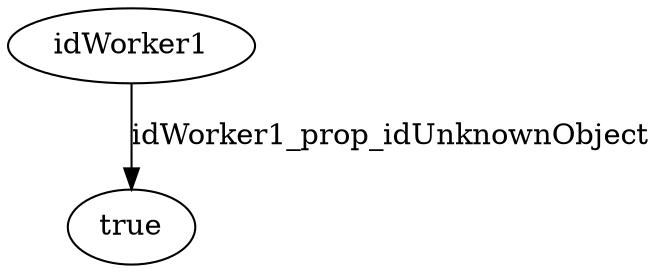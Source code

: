 strict digraph  {
idWorker1 [node_type=entity_node, root=root];
true;
idWorker1 -> true  [edge_type=property, label=idWorker1_prop_idUnknownObject];
}
